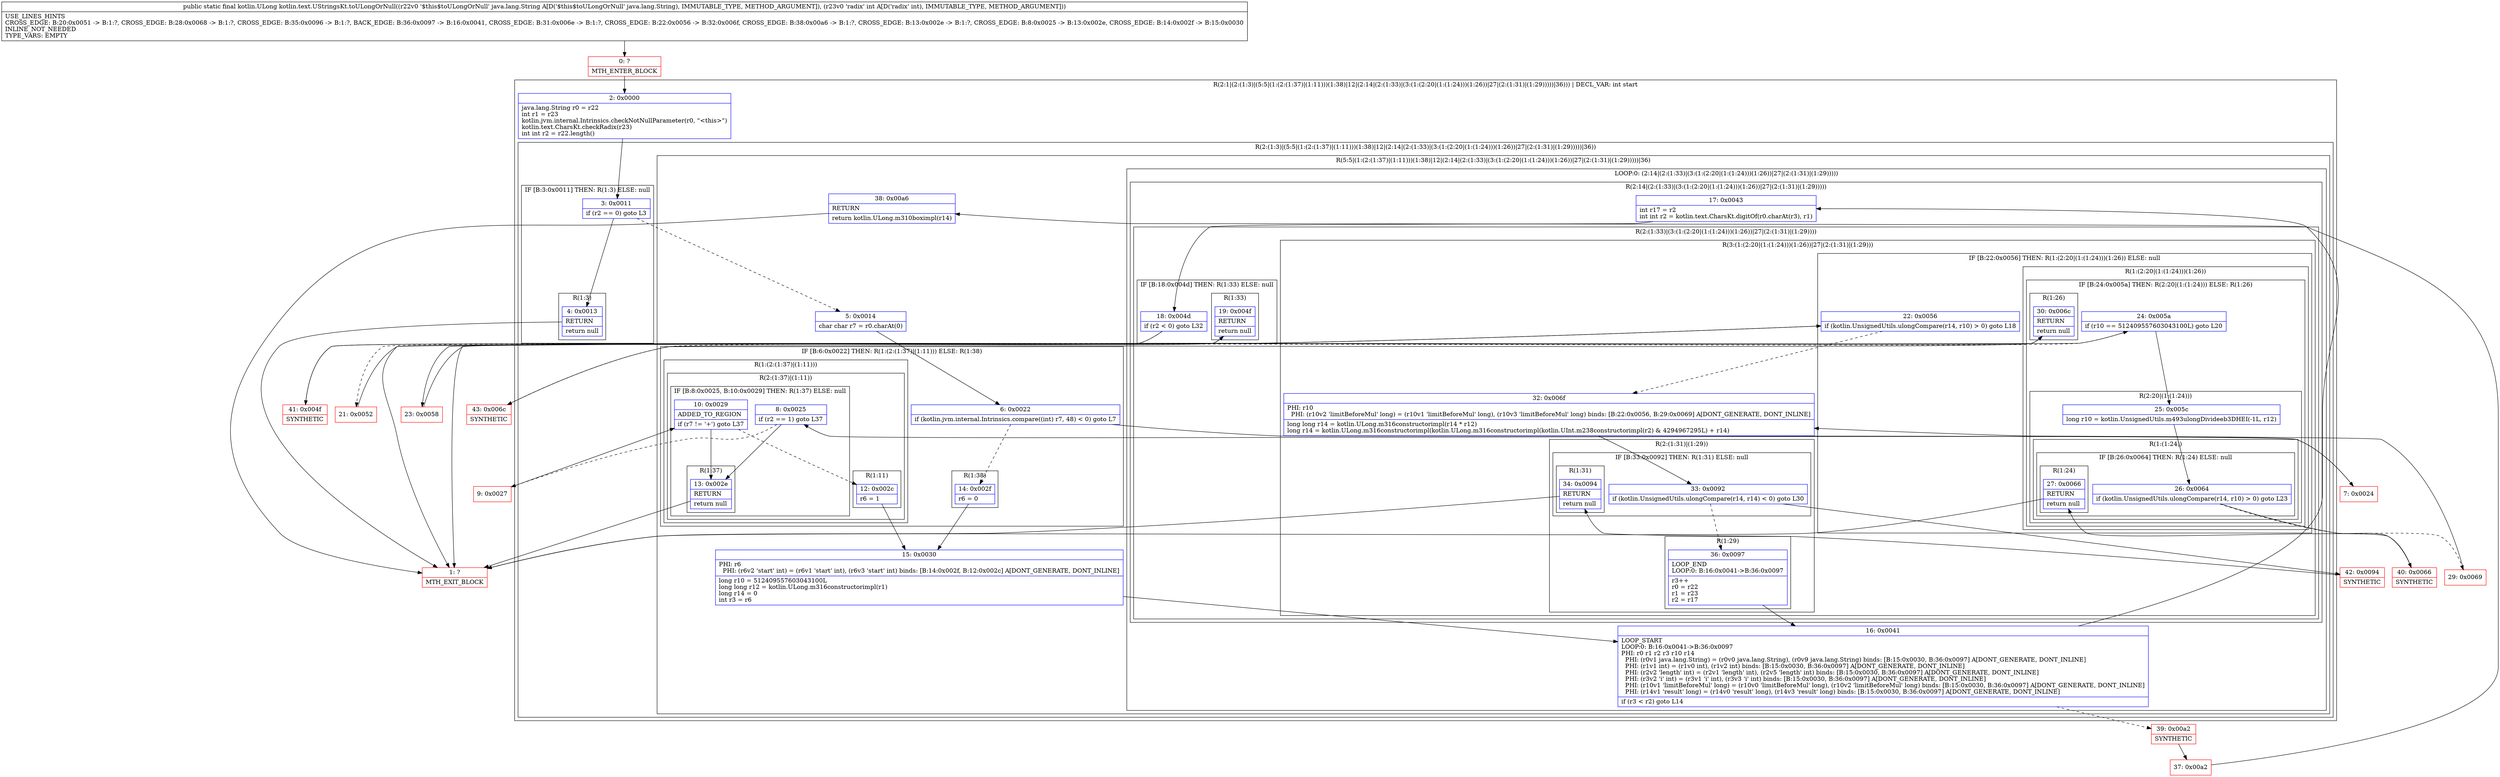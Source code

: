 digraph "CFG forkotlin.text.UStringsKt.toULongOrNull(Ljava\/lang\/String;I)Lkotlin\/ULong;" {
subgraph cluster_Region_1631151187 {
label = "R(2:1|(2:(1:3)|(5:5|(1:(2:(1:37)|(1:11)))(1:38)|12|(2:14|(2:(1:33)|(3:(1:(2:20|(1:(1:24)))(1:26))|27|(2:(1:31)|(1:29)))))|36))) | DECL_VAR: int start\l";
node [shape=record,color=blue];
Node_2 [shape=record,label="{2\:\ 0x0000|java.lang.String r0 = r22\lint r1 = r23\lkotlin.jvm.internal.Intrinsics.checkNotNullParameter(r0, \"\<this\>\")\lkotlin.text.CharsKt.checkRadix(r23)\lint int r2 = r22.length()\l}"];
subgraph cluster_Region_875881464 {
label = "R(2:(1:3)|(5:5|(1:(2:(1:37)|(1:11)))(1:38)|12|(2:14|(2:(1:33)|(3:(1:(2:20|(1:(1:24)))(1:26))|27|(2:(1:31)|(1:29)))))|36))";
node [shape=record,color=blue];
subgraph cluster_IfRegion_1014135399 {
label = "IF [B:3:0x0011] THEN: R(1:3) ELSE: null";
node [shape=record,color=blue];
Node_3 [shape=record,label="{3\:\ 0x0011|if (r2 == 0) goto L3\l}"];
subgraph cluster_Region_1248761694 {
label = "R(1:3)";
node [shape=record,color=blue];
Node_4 [shape=record,label="{4\:\ 0x0013|RETURN\l|return null\l}"];
}
}
subgraph cluster_Region_1535822747 {
label = "R(5:5|(1:(2:(1:37)|(1:11)))(1:38)|12|(2:14|(2:(1:33)|(3:(1:(2:20|(1:(1:24)))(1:26))|27|(2:(1:31)|(1:29)))))|36)";
node [shape=record,color=blue];
Node_5 [shape=record,label="{5\:\ 0x0014|char char r7 = r0.charAt(0)\l}"];
subgraph cluster_IfRegion_1047965639 {
label = "IF [B:6:0x0022] THEN: R(1:(2:(1:37)|(1:11))) ELSE: R(1:38)";
node [shape=record,color=blue];
Node_6 [shape=record,label="{6\:\ 0x0022|if (kotlin.jvm.internal.Intrinsics.compare((int) r7, 48) \< 0) goto L7\l}"];
subgraph cluster_Region_244789514 {
label = "R(1:(2:(1:37)|(1:11)))";
node [shape=record,color=blue];
subgraph cluster_Region_1429939610 {
label = "R(2:(1:37)|(1:11))";
node [shape=record,color=blue];
subgraph cluster_IfRegion_966582251 {
label = "IF [B:8:0x0025, B:10:0x0029] THEN: R(1:37) ELSE: null";
node [shape=record,color=blue];
Node_8 [shape=record,label="{8\:\ 0x0025|if (r2 == 1) goto L37\l}"];
Node_10 [shape=record,label="{10\:\ 0x0029|ADDED_TO_REGION\l|if (r7 != '+') goto L37\l}"];
subgraph cluster_Region_1183000550 {
label = "R(1:37)";
node [shape=record,color=blue];
Node_13 [shape=record,label="{13\:\ 0x002e|RETURN\l|return null\l}"];
}
}
subgraph cluster_Region_1313127791 {
label = "R(1:11)";
node [shape=record,color=blue];
Node_12 [shape=record,label="{12\:\ 0x002c|r6 = 1\l}"];
}
}
}
subgraph cluster_Region_293096236 {
label = "R(1:38)";
node [shape=record,color=blue];
Node_14 [shape=record,label="{14\:\ 0x002f|r6 = 0\l}"];
}
}
Node_15 [shape=record,label="{15\:\ 0x0030|PHI: r6 \l  PHI: (r6v2 'start' int) = (r6v1 'start' int), (r6v3 'start' int) binds: [B:14:0x002f, B:12:0x002c] A[DONT_GENERATE, DONT_INLINE]\l|long r10 = 512409557603043100L\llong long r12 = kotlin.ULong.m316constructorimpl(r1)\llong r14 = 0\lint r3 = r6\l}"];
subgraph cluster_LoopRegion_877071696 {
label = "LOOP:0: (2:14|(2:(1:33)|(3:(1:(2:20|(1:(1:24)))(1:26))|27|(2:(1:31)|(1:29)))))";
node [shape=record,color=blue];
Node_16 [shape=record,label="{16\:\ 0x0041|LOOP_START\lLOOP:0: B:16:0x0041\-\>B:36:0x0097\lPHI: r0 r1 r2 r3 r10 r14 \l  PHI: (r0v1 java.lang.String) = (r0v0 java.lang.String), (r0v9 java.lang.String) binds: [B:15:0x0030, B:36:0x0097] A[DONT_GENERATE, DONT_INLINE]\l  PHI: (r1v1 int) = (r1v0 int), (r1v2 int) binds: [B:15:0x0030, B:36:0x0097] A[DONT_GENERATE, DONT_INLINE]\l  PHI: (r2v2 'length' int) = (r2v1 'length' int), (r2v5 'length' int) binds: [B:15:0x0030, B:36:0x0097] A[DONT_GENERATE, DONT_INLINE]\l  PHI: (r3v2 'i' int) = (r3v1 'i' int), (r3v3 'i' int) binds: [B:15:0x0030, B:36:0x0097] A[DONT_GENERATE, DONT_INLINE]\l  PHI: (r10v1 'limitBeforeMul' long) = (r10v0 'limitBeforeMul' long), (r10v2 'limitBeforeMul' long) binds: [B:15:0x0030, B:36:0x0097] A[DONT_GENERATE, DONT_INLINE]\l  PHI: (r14v1 'result' long) = (r14v0 'result' long), (r14v3 'result' long) binds: [B:15:0x0030, B:36:0x0097] A[DONT_GENERATE, DONT_INLINE]\l|if (r3 \< r2) goto L14\l}"];
subgraph cluster_Region_381914896 {
label = "R(2:14|(2:(1:33)|(3:(1:(2:20|(1:(1:24)))(1:26))|27|(2:(1:31)|(1:29)))))";
node [shape=record,color=blue];
Node_17 [shape=record,label="{17\:\ 0x0043|int r17 = r2\lint int r2 = kotlin.text.CharsKt.digitOf(r0.charAt(r3), r1)\l}"];
subgraph cluster_Region_2028571663 {
label = "R(2:(1:33)|(3:(1:(2:20|(1:(1:24)))(1:26))|27|(2:(1:31)|(1:29))))";
node [shape=record,color=blue];
subgraph cluster_IfRegion_1490311921 {
label = "IF [B:18:0x004d] THEN: R(1:33) ELSE: null";
node [shape=record,color=blue];
Node_18 [shape=record,label="{18\:\ 0x004d|if (r2 \< 0) goto L32\l}"];
subgraph cluster_Region_1338113401 {
label = "R(1:33)";
node [shape=record,color=blue];
Node_19 [shape=record,label="{19\:\ 0x004f|RETURN\l|return null\l}"];
}
}
subgraph cluster_Region_469558577 {
label = "R(3:(1:(2:20|(1:(1:24)))(1:26))|27|(2:(1:31)|(1:29)))";
node [shape=record,color=blue];
subgraph cluster_IfRegion_1231459190 {
label = "IF [B:22:0x0056] THEN: R(1:(2:20|(1:(1:24)))(1:26)) ELSE: null";
node [shape=record,color=blue];
Node_22 [shape=record,label="{22\:\ 0x0056|if (kotlin.UnsignedUtils.ulongCompare(r14, r10) \> 0) goto L18\l}"];
subgraph cluster_Region_1129977582 {
label = "R(1:(2:20|(1:(1:24)))(1:26))";
node [shape=record,color=blue];
subgraph cluster_IfRegion_437551197 {
label = "IF [B:24:0x005a] THEN: R(2:20|(1:(1:24))) ELSE: R(1:26)";
node [shape=record,color=blue];
Node_24 [shape=record,label="{24\:\ 0x005a|if (r10 == 512409557603043100L) goto L20\l}"];
subgraph cluster_Region_1122305146 {
label = "R(2:20|(1:(1:24)))";
node [shape=record,color=blue];
Node_25 [shape=record,label="{25\:\ 0x005c|long r10 = kotlin.UnsignedUtils.m493ulongDivideeb3DHEI(\-1L, r12)\l}"];
subgraph cluster_Region_473539956 {
label = "R(1:(1:24))";
node [shape=record,color=blue];
subgraph cluster_IfRegion_1901132213 {
label = "IF [B:26:0x0064] THEN: R(1:24) ELSE: null";
node [shape=record,color=blue];
Node_26 [shape=record,label="{26\:\ 0x0064|if (kotlin.UnsignedUtils.ulongCompare(r14, r10) \> 0) goto L23\l}"];
subgraph cluster_Region_679795464 {
label = "R(1:24)";
node [shape=record,color=blue];
Node_27 [shape=record,label="{27\:\ 0x0066|RETURN\l|return null\l}"];
}
}
}
}
subgraph cluster_Region_1760477524 {
label = "R(1:26)";
node [shape=record,color=blue];
Node_30 [shape=record,label="{30\:\ 0x006c|RETURN\l|return null\l}"];
}
}
}
}
Node_32 [shape=record,label="{32\:\ 0x006f|PHI: r10 \l  PHI: (r10v2 'limitBeforeMul' long) = (r10v1 'limitBeforeMul' long), (r10v3 'limitBeforeMul' long) binds: [B:22:0x0056, B:29:0x0069] A[DONT_GENERATE, DONT_INLINE]\l|long long r14 = kotlin.ULong.m316constructorimpl(r14 * r12)\llong r14 = kotlin.ULong.m316constructorimpl(kotlin.ULong.m316constructorimpl(kotlin.UInt.m238constructorimpl(r2) & 4294967295L) + r14)\l}"];
subgraph cluster_Region_2064664513 {
label = "R(2:(1:31)|(1:29))";
node [shape=record,color=blue];
subgraph cluster_IfRegion_1727805467 {
label = "IF [B:33:0x0092] THEN: R(1:31) ELSE: null";
node [shape=record,color=blue];
Node_33 [shape=record,label="{33\:\ 0x0092|if (kotlin.UnsignedUtils.ulongCompare(r14, r14) \< 0) goto L30\l}"];
subgraph cluster_Region_718495698 {
label = "R(1:31)";
node [shape=record,color=blue];
Node_34 [shape=record,label="{34\:\ 0x0094|RETURN\l|return null\l}"];
}
}
subgraph cluster_Region_702910923 {
label = "R(1:29)";
node [shape=record,color=blue];
Node_36 [shape=record,label="{36\:\ 0x0097|LOOP_END\lLOOP:0: B:16:0x0041\-\>B:36:0x0097\l|r3++\lr0 = r22\lr1 = r23\lr2 = r17\l}"];
}
}
}
}
}
}
Node_38 [shape=record,label="{38\:\ 0x00a6|RETURN\l|return kotlin.ULong.m310boximpl(r14)\l}"];
}
}
}
Node_0 [shape=record,color=red,label="{0\:\ ?|MTH_ENTER_BLOCK\l}"];
Node_1 [shape=record,color=red,label="{1\:\ ?|MTH_EXIT_BLOCK\l}"];
Node_7 [shape=record,color=red,label="{7\:\ 0x0024}"];
Node_9 [shape=record,color=red,label="{9\:\ 0x0027}"];
Node_21 [shape=record,color=red,label="{21\:\ 0x0052}"];
Node_23 [shape=record,color=red,label="{23\:\ 0x0058}"];
Node_29 [shape=record,color=red,label="{29\:\ 0x0069}"];
Node_40 [shape=record,color=red,label="{40\:\ 0x0066|SYNTHETIC\l}"];
Node_43 [shape=record,color=red,label="{43\:\ 0x006c|SYNTHETIC\l}"];
Node_42 [shape=record,color=red,label="{42\:\ 0x0094|SYNTHETIC\l}"];
Node_41 [shape=record,color=red,label="{41\:\ 0x004f|SYNTHETIC\l}"];
Node_39 [shape=record,color=red,label="{39\:\ 0x00a2|SYNTHETIC\l}"];
Node_37 [shape=record,color=red,label="{37\:\ 0x00a2}"];
MethodNode[shape=record,label="{public static final kotlin.ULong kotlin.text.UStringsKt.toULongOrNull((r22v0 '$this$toULongOrNull' java.lang.String A[D('$this$toULongOrNull' java.lang.String), IMMUTABLE_TYPE, METHOD_ARGUMENT]), (r23v0 'radix' int A[D('radix' int), IMMUTABLE_TYPE, METHOD_ARGUMENT]))  | USE_LINES_HINTS\lCROSS_EDGE: B:20:0x0051 \-\> B:1:?, CROSS_EDGE: B:28:0x0068 \-\> B:1:?, CROSS_EDGE: B:35:0x0096 \-\> B:1:?, BACK_EDGE: B:36:0x0097 \-\> B:16:0x0041, CROSS_EDGE: B:31:0x006e \-\> B:1:?, CROSS_EDGE: B:22:0x0056 \-\> B:32:0x006f, CROSS_EDGE: B:38:0x00a6 \-\> B:1:?, CROSS_EDGE: B:13:0x002e \-\> B:1:?, CROSS_EDGE: B:8:0x0025 \-\> B:13:0x002e, CROSS_EDGE: B:14:0x002f \-\> B:15:0x0030\lINLINE_NOT_NEEDED\lTYPE_VARS: EMPTY\l}"];
MethodNode -> Node_0;Node_2 -> Node_3;
Node_3 -> Node_4;
Node_3 -> Node_5[style=dashed];
Node_4 -> Node_1;
Node_5 -> Node_6;
Node_6 -> Node_7;
Node_6 -> Node_14[style=dashed];
Node_8 -> Node_9[style=dashed];
Node_8 -> Node_13;
Node_10 -> Node_12[style=dashed];
Node_10 -> Node_13;
Node_13 -> Node_1;
Node_12 -> Node_15;
Node_14 -> Node_15;
Node_15 -> Node_16;
Node_16 -> Node_17;
Node_16 -> Node_39[style=dashed];
Node_17 -> Node_18;
Node_18 -> Node_21[style=dashed];
Node_18 -> Node_41;
Node_19 -> Node_1;
Node_22 -> Node_23;
Node_22 -> Node_32[style=dashed];
Node_24 -> Node_25;
Node_24 -> Node_43[style=dashed];
Node_25 -> Node_26;
Node_26 -> Node_29[style=dashed];
Node_26 -> Node_40;
Node_27 -> Node_1;
Node_30 -> Node_1;
Node_32 -> Node_33;
Node_33 -> Node_36[style=dashed];
Node_33 -> Node_42;
Node_34 -> Node_1;
Node_36 -> Node_16;
Node_38 -> Node_1;
Node_0 -> Node_2;
Node_7 -> Node_8;
Node_9 -> Node_10;
Node_21 -> Node_22;
Node_23 -> Node_24;
Node_29 -> Node_32;
Node_40 -> Node_27;
Node_43 -> Node_30;
Node_42 -> Node_34;
Node_41 -> Node_19;
Node_39 -> Node_37;
Node_37 -> Node_38;
}

